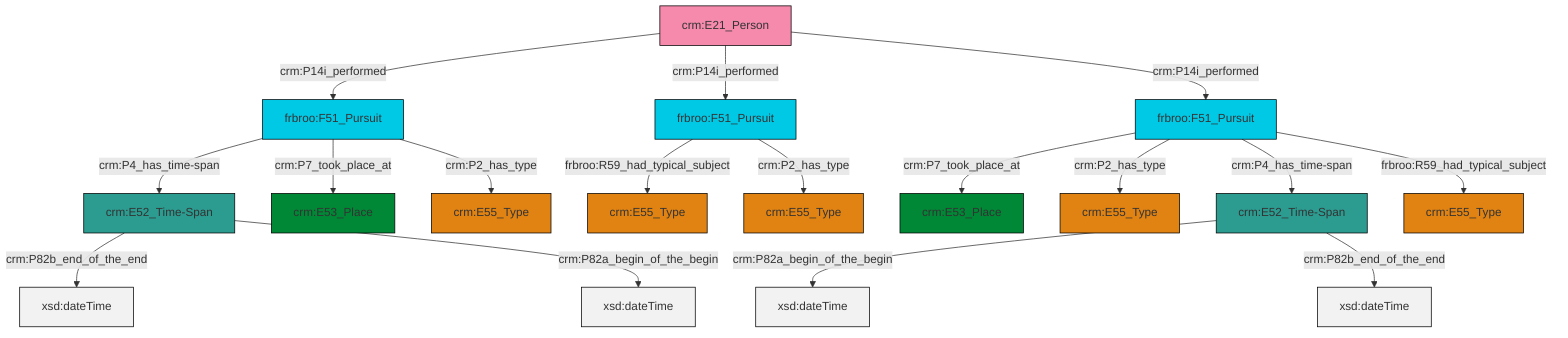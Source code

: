 graph TD
classDef Literal fill:#f2f2f2,stroke:#000000;
classDef CRM_Entity fill:#FFFFFF,stroke:#000000;
classDef Temporal_Entity fill:#00C9E6, stroke:#000000;
classDef Type fill:#E18312, stroke:#000000;
classDef Time-Span fill:#2C9C91, stroke:#000000;
classDef Appellation fill:#FFEB7F, stroke:#000000;
classDef Place fill:#008836, stroke:#000000;
classDef Persistent_Item fill:#B266B2, stroke:#000000;
classDef Conceptual_Object fill:#FFD700, stroke:#000000;
classDef Physical_Thing fill:#D2B48C, stroke:#000000;
classDef Actor fill:#f58aad, stroke:#000000;
classDef PC_Classes fill:#4ce600, stroke:#000000;
classDef Multi fill:#cccccc,stroke:#000000;

4["crm:E21_Person"]:::Actor -->|crm:P14i_performed| 2["frbroo:F51_Pursuit"]:::Temporal_Entity
2["frbroo:F51_Pursuit"]:::Temporal_Entity -->|crm:P4_has_time-span| 7["crm:E52_Time-Span"]:::Time-Span
4["crm:E21_Person"]:::Actor -->|crm:P14i_performed| 8["frbroo:F51_Pursuit"]:::Temporal_Entity
7["crm:E52_Time-Span"]:::Time-Span -->|crm:P82b_end_of_the_end| 10[xsd:dateTime]:::Literal
7["crm:E52_Time-Span"]:::Time-Span -->|crm:P82a_begin_of_the_begin| 14[xsd:dateTime]:::Literal
4["crm:E21_Person"]:::Actor -->|crm:P14i_performed| 15["frbroo:F51_Pursuit"]:::Temporal_Entity
2["frbroo:F51_Pursuit"]:::Temporal_Entity -->|crm:P7_took_place_at| 21["crm:E53_Place"]:::Place
15["frbroo:F51_Pursuit"]:::Temporal_Entity -->|crm:P7_took_place_at| 23["crm:E53_Place"]:::Place
8["frbroo:F51_Pursuit"]:::Temporal_Entity -->|frbroo:R59_had_typical_subject| 0["crm:E55_Type"]:::Type
2["frbroo:F51_Pursuit"]:::Temporal_Entity -->|crm:P2_has_type| 5["crm:E55_Type"]:::Type
15["frbroo:F51_Pursuit"]:::Temporal_Entity -->|crm:P2_has_type| 19["crm:E55_Type"]:::Type
16["crm:E52_Time-Span"]:::Time-Span -->|crm:P82a_begin_of_the_begin| 25[xsd:dateTime]:::Literal
15["frbroo:F51_Pursuit"]:::Temporal_Entity -->|crm:P4_has_time-span| 16["crm:E52_Time-Span"]:::Time-Span
16["crm:E52_Time-Span"]:::Time-Span -->|crm:P82b_end_of_the_end| 29[xsd:dateTime]:::Literal
15["frbroo:F51_Pursuit"]:::Temporal_Entity -->|frbroo:R59_had_typical_subject| 27["crm:E55_Type"]:::Type
8["frbroo:F51_Pursuit"]:::Temporal_Entity -->|crm:P2_has_type| 11["crm:E55_Type"]:::Type
